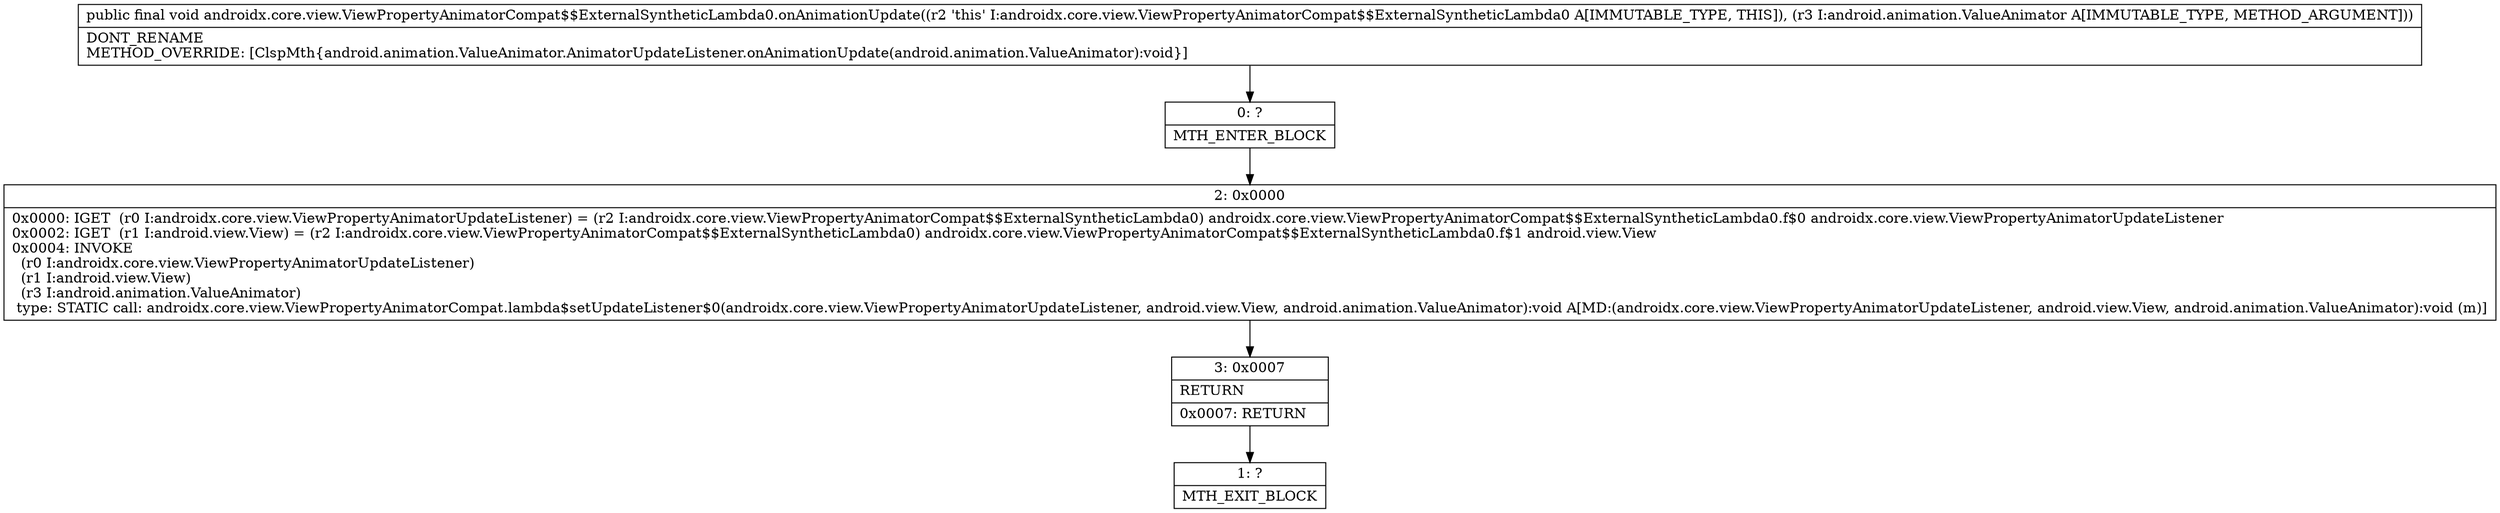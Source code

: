 digraph "CFG forandroidx.core.view.ViewPropertyAnimatorCompat$$ExternalSyntheticLambda0.onAnimationUpdate(Landroid\/animation\/ValueAnimator;)V" {
Node_0 [shape=record,label="{0\:\ ?|MTH_ENTER_BLOCK\l}"];
Node_2 [shape=record,label="{2\:\ 0x0000|0x0000: IGET  (r0 I:androidx.core.view.ViewPropertyAnimatorUpdateListener) = (r2 I:androidx.core.view.ViewPropertyAnimatorCompat$$ExternalSyntheticLambda0) androidx.core.view.ViewPropertyAnimatorCompat$$ExternalSyntheticLambda0.f$0 androidx.core.view.ViewPropertyAnimatorUpdateListener \l0x0002: IGET  (r1 I:android.view.View) = (r2 I:androidx.core.view.ViewPropertyAnimatorCompat$$ExternalSyntheticLambda0) androidx.core.view.ViewPropertyAnimatorCompat$$ExternalSyntheticLambda0.f$1 android.view.View \l0x0004: INVOKE  \l  (r0 I:androidx.core.view.ViewPropertyAnimatorUpdateListener)\l  (r1 I:android.view.View)\l  (r3 I:android.animation.ValueAnimator)\l type: STATIC call: androidx.core.view.ViewPropertyAnimatorCompat.lambda$setUpdateListener$0(androidx.core.view.ViewPropertyAnimatorUpdateListener, android.view.View, android.animation.ValueAnimator):void A[MD:(androidx.core.view.ViewPropertyAnimatorUpdateListener, android.view.View, android.animation.ValueAnimator):void (m)]\l}"];
Node_3 [shape=record,label="{3\:\ 0x0007|RETURN\l|0x0007: RETURN   \l}"];
Node_1 [shape=record,label="{1\:\ ?|MTH_EXIT_BLOCK\l}"];
MethodNode[shape=record,label="{public final void androidx.core.view.ViewPropertyAnimatorCompat$$ExternalSyntheticLambda0.onAnimationUpdate((r2 'this' I:androidx.core.view.ViewPropertyAnimatorCompat$$ExternalSyntheticLambda0 A[IMMUTABLE_TYPE, THIS]), (r3 I:android.animation.ValueAnimator A[IMMUTABLE_TYPE, METHOD_ARGUMENT]))  | DONT_RENAME\lMETHOD_OVERRIDE: [ClspMth\{android.animation.ValueAnimator.AnimatorUpdateListener.onAnimationUpdate(android.animation.ValueAnimator):void\}]\l}"];
MethodNode -> Node_0;Node_0 -> Node_2;
Node_2 -> Node_3;
Node_3 -> Node_1;
}

